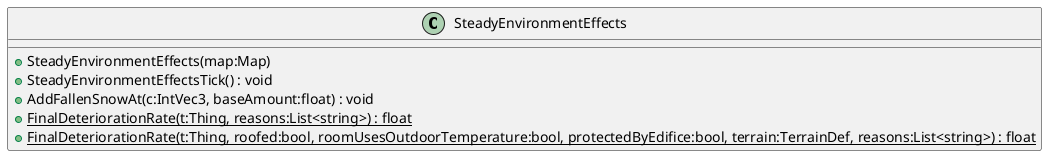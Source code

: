 @startuml
class SteadyEnvironmentEffects {
    + SteadyEnvironmentEffects(map:Map)
    + SteadyEnvironmentEffectsTick() : void
    + AddFallenSnowAt(c:IntVec3, baseAmount:float) : void
    + {static} FinalDeteriorationRate(t:Thing, reasons:List<string>) : float
    + {static} FinalDeteriorationRate(t:Thing, roofed:bool, roomUsesOutdoorTemperature:bool, protectedByEdifice:bool, terrain:TerrainDef, reasons:List<string>) : float
}
@enduml

